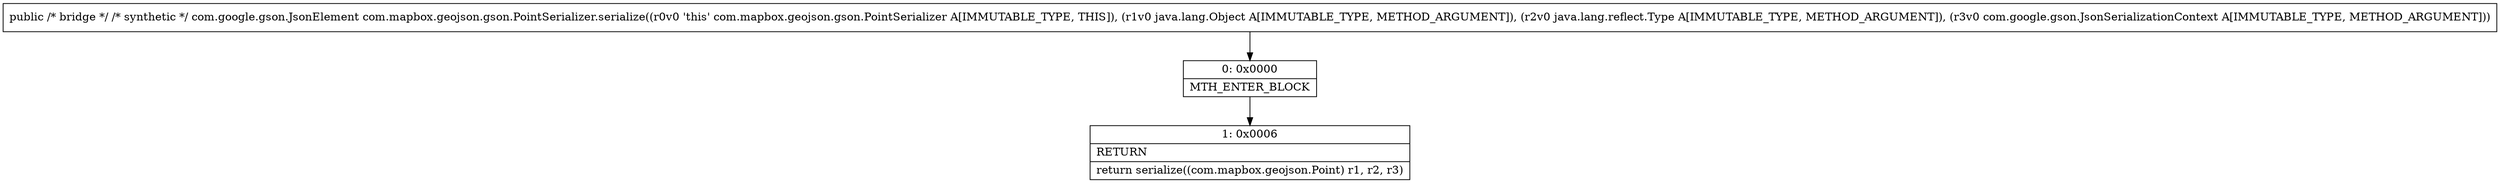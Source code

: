 digraph "CFG forcom.mapbox.geojson.gson.PointSerializer.serialize(Ljava\/lang\/Object;Ljava\/lang\/reflect\/Type;Lcom\/google\/gson\/JsonSerializationContext;)Lcom\/google\/gson\/JsonElement;" {
Node_0 [shape=record,label="{0\:\ 0x0000|MTH_ENTER_BLOCK\l}"];
Node_1 [shape=record,label="{1\:\ 0x0006|RETURN\l|return serialize((com.mapbox.geojson.Point) r1, r2, r3)\l}"];
MethodNode[shape=record,label="{public \/* bridge *\/ \/* synthetic *\/ com.google.gson.JsonElement com.mapbox.geojson.gson.PointSerializer.serialize((r0v0 'this' com.mapbox.geojson.gson.PointSerializer A[IMMUTABLE_TYPE, THIS]), (r1v0 java.lang.Object A[IMMUTABLE_TYPE, METHOD_ARGUMENT]), (r2v0 java.lang.reflect.Type A[IMMUTABLE_TYPE, METHOD_ARGUMENT]), (r3v0 com.google.gson.JsonSerializationContext A[IMMUTABLE_TYPE, METHOD_ARGUMENT])) }"];
MethodNode -> Node_0;
Node_0 -> Node_1;
}

